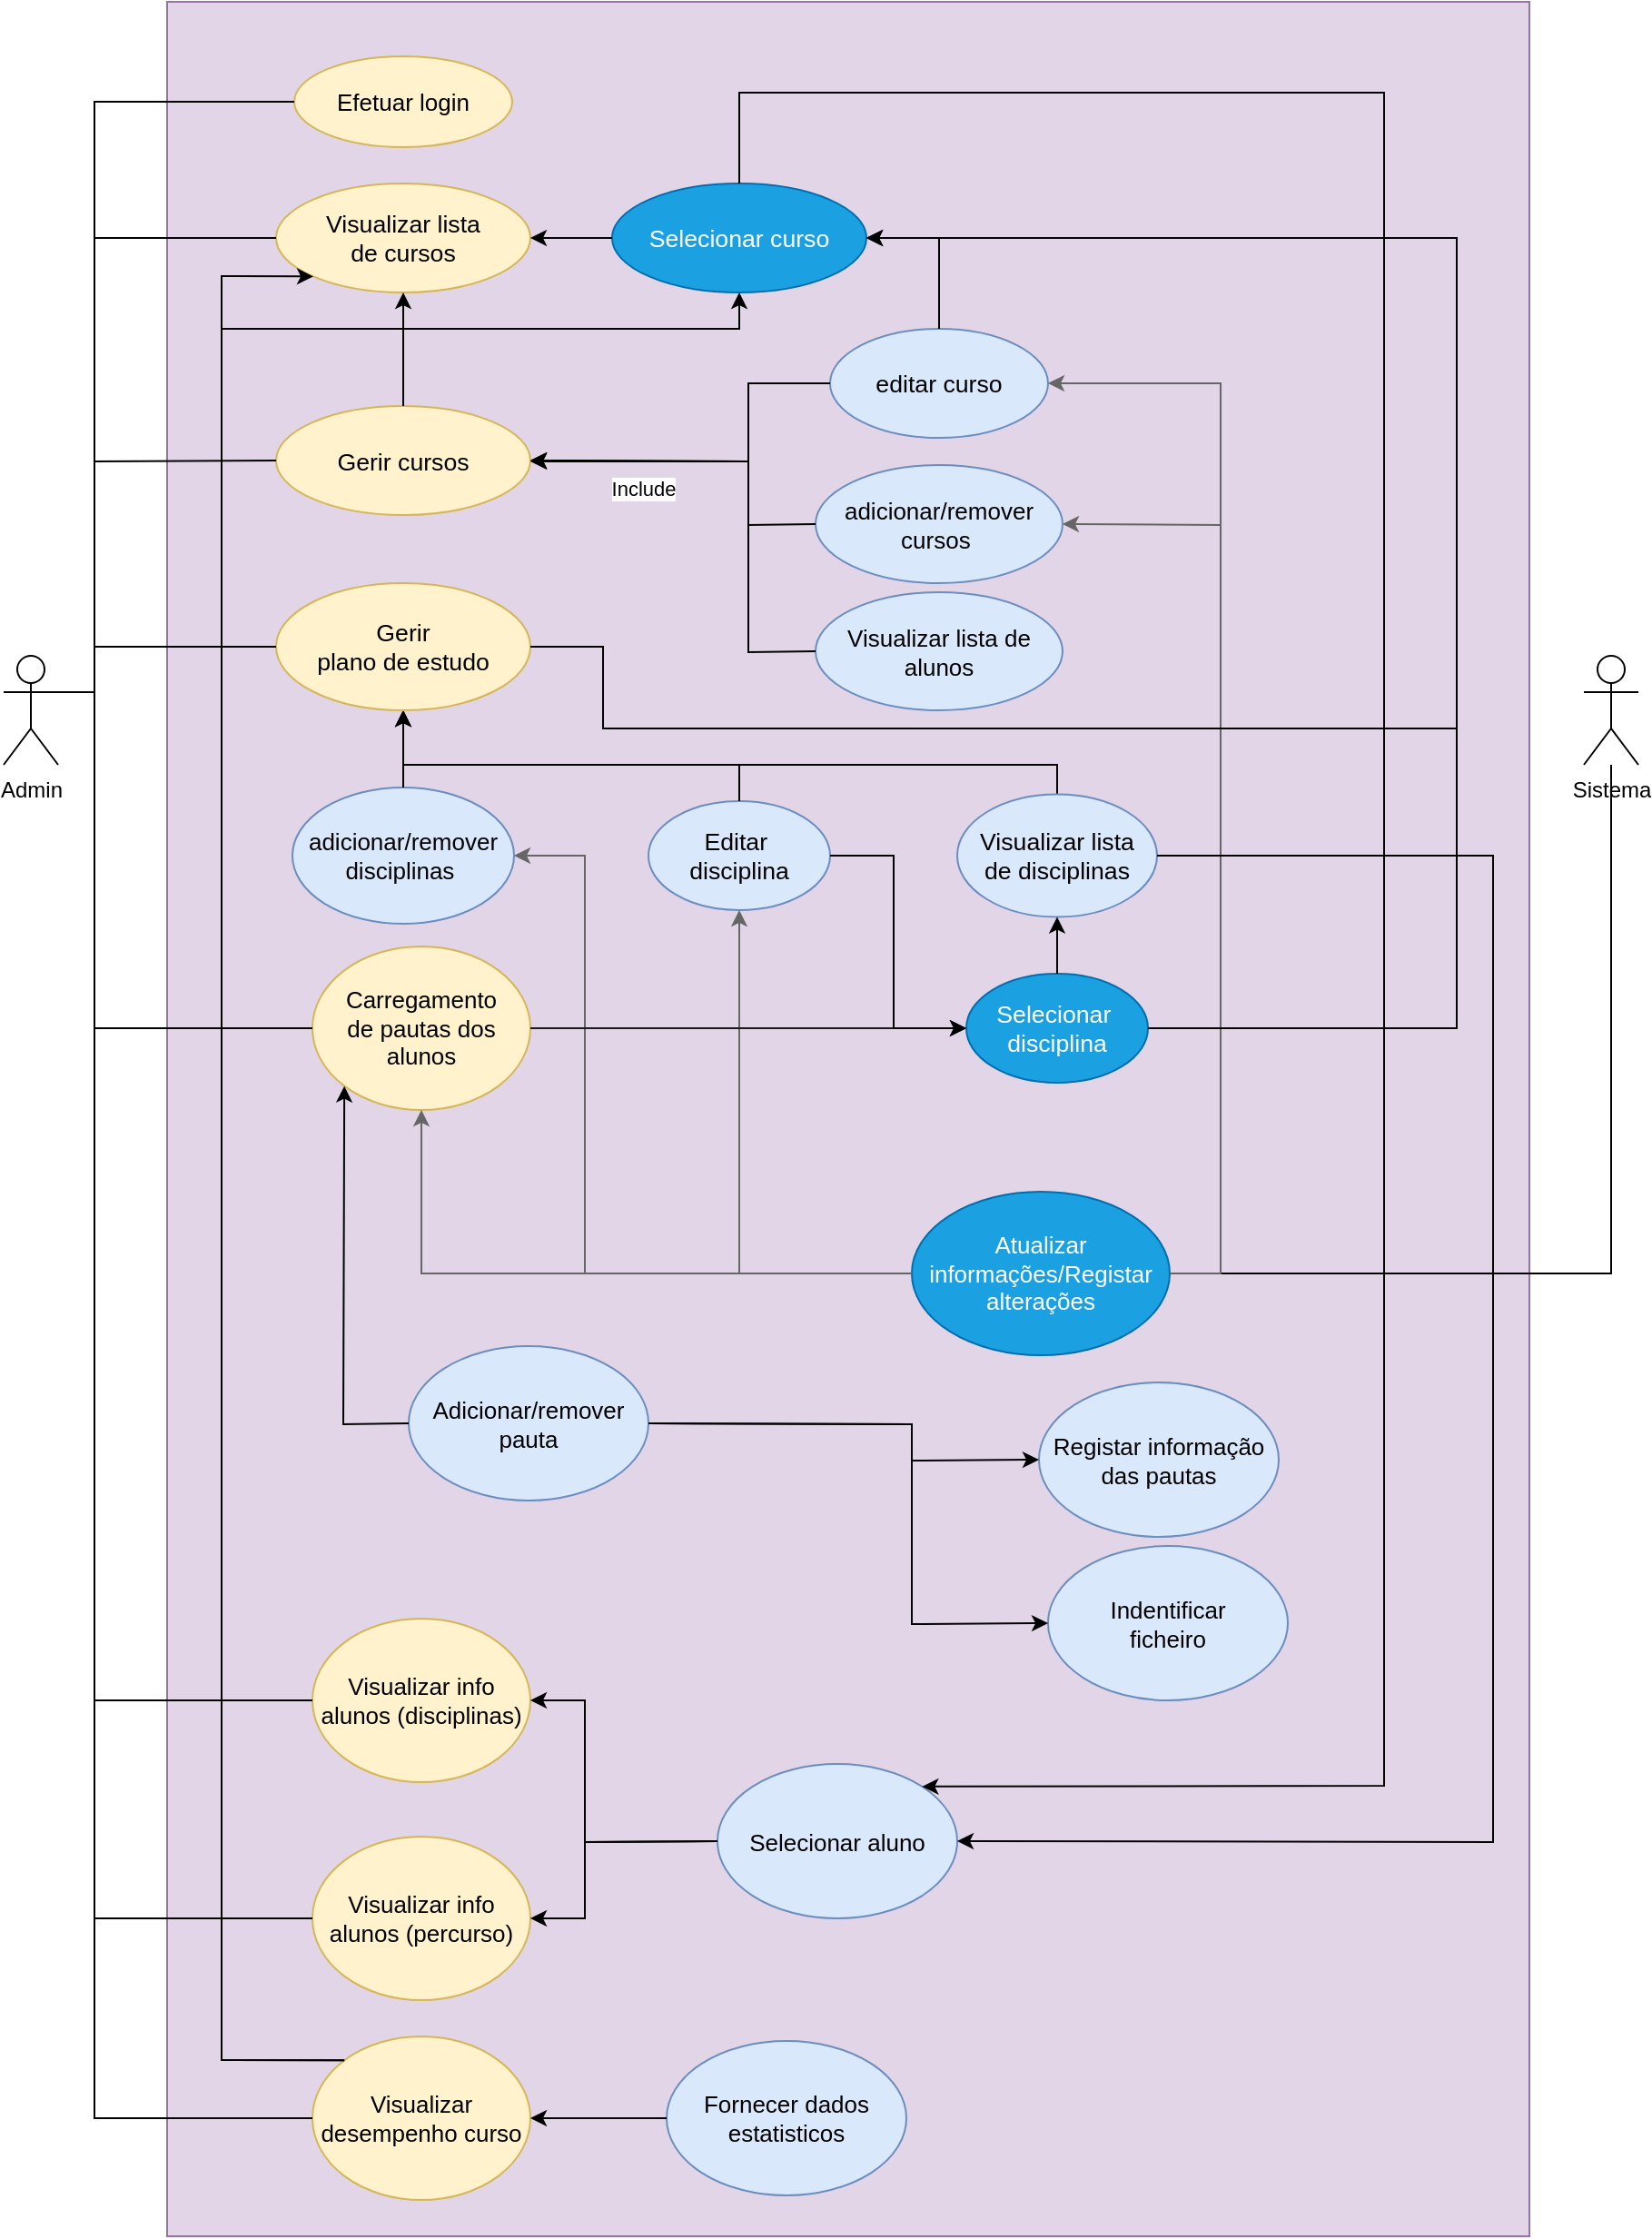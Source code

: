 <mxfile version="15.9.1" type="device"><diagram id="_9khx7k9y-gf06QhXqfn" name="Page-1"><mxGraphModel dx="1221" dy="1850" grid="1" gridSize="10" guides="1" tooltips="1" connect="1" arrows="1" fold="1" page="1" pageScale="1" pageWidth="827" pageHeight="1169" math="0" shadow="0"><root><mxCell id="0"/><mxCell id="1" parent="0"/><mxCell id="d0s_BTj1xOvASefGB6sq-1" value="Admin" style="shape=umlActor;verticalLabelPosition=bottom;verticalAlign=top;html=1;outlineConnect=0;" parent="1" vertex="1"><mxGeometry x="30" y="290" width="30" height="60" as="geometry"/></mxCell><mxCell id="d0s_BTj1xOvASefGB6sq-2" value="Sistema" style="shape=umlActor;verticalLabelPosition=bottom;verticalAlign=top;html=1;outlineConnect=0;" parent="1" vertex="1"><mxGeometry x="900" y="290" width="30" height="60" as="geometry"/></mxCell><mxCell id="d0s_BTj1xOvASefGB6sq-5" value="" style="rounded=0;whiteSpace=wrap;html=1;fillColor=#e1d5e7;strokeColor=#9673a6;" parent="1" vertex="1"><mxGeometry x="120" y="-70" width="750" height="1230" as="geometry"/></mxCell><mxCell id="d0s_BTj1xOvASefGB6sq-6" value="&lt;font style=&quot;font-size: 13px&quot;&gt;Efetuar login&lt;/font&gt;" style="ellipse;whiteSpace=wrap;html=1;fillColor=#fff2cc;strokeColor=#d6b656;" parent="1" vertex="1"><mxGeometry x="190" y="-40" width="120" height="50" as="geometry"/></mxCell><mxCell id="d0s_BTj1xOvASefGB6sq-7" value="&lt;div&gt;&lt;font style=&quot;font-size: 13px&quot;&gt;&lt;span style=&quot;font-family: &amp;#34;arial&amp;#34;&quot;&gt;adicionar/&lt;/span&gt;&lt;span style=&quot;font-family: &amp;#34;arial&amp;#34;&quot;&gt;remover&lt;/span&gt;&lt;/font&gt;&lt;/div&gt;&lt;div&gt;&lt;span style=&quot;font-family: &amp;#34;arial&amp;#34;&quot;&gt;&lt;font style=&quot;font-size: 13px&quot;&gt;cursos&amp;nbsp;&lt;/font&gt;&lt;/span&gt;&lt;/div&gt;" style="ellipse;whiteSpace=wrap;html=1;fillColor=#dae8fc;strokeColor=#6c8ebf;" parent="1" vertex="1"><mxGeometry x="477" y="185" width="136" height="65" as="geometry"/></mxCell><mxCell id="d0s_BTj1xOvASefGB6sq-8" value="&lt;font style=&quot;font-size: 13px&quot;&gt;Atualizar &lt;br&gt;informações/Registar alterações&lt;/font&gt;" style="ellipse;whiteSpace=wrap;html=1;fillColor=#1ba1e2;strokeColor=#006EAF;fontColor=#ffffff;" parent="1" vertex="1"><mxGeometry x="530" y="585" width="142" height="90" as="geometry"/></mxCell><mxCell id="d0s_BTj1xOvASefGB6sq-10" value="&lt;div&gt;&lt;font style=&quot;font-size: 13px&quot;&gt;&lt;span style=&quot;font-family: &amp;#34;arial&amp;#34;&quot;&gt;adicionar&lt;/span&gt;&lt;span style=&quot;font-family: &amp;#34;arial&amp;#34;&quot;&gt;/remover&lt;/span&gt;&lt;/font&gt;&lt;/div&gt;&lt;div&gt;&lt;span style=&quot;font-family: &amp;#34;arial&amp;#34;&quot;&gt;&lt;font style=&quot;font-size: 13px&quot;&gt;disciplinas&amp;nbsp;&lt;/font&gt;&lt;/span&gt;&lt;/div&gt;" style="ellipse;whiteSpace=wrap;html=1;fillColor=#dae8fc;strokeColor=#6c8ebf;" parent="1" vertex="1"><mxGeometry x="189" y="362.5" width="122" height="75" as="geometry"/></mxCell><mxCell id="d0s_BTj1xOvASefGB6sq-11" value="&lt;font style=&quot;font-size: 13px&quot;&gt;Carregamento&lt;br&gt;de pautas dos alunos&lt;/font&gt;" style="ellipse;whiteSpace=wrap;html=1;fillColor=#fff2cc;strokeColor=#d6b656;" parent="1" vertex="1"><mxGeometry x="200" y="450" width="120" height="90" as="geometry"/></mxCell><mxCell id="d0s_BTj1xOvASefGB6sq-12" value="&lt;div&gt;&lt;font face=&quot;arial&quot;&gt;&lt;span style=&quot;font-size: 13.333px&quot;&gt;Gerir cursos&lt;/span&gt;&lt;/font&gt;&lt;/div&gt;" style="ellipse;whiteSpace=wrap;html=1;fillColor=#fff2cc;strokeColor=#d6b656;" parent="1" vertex="1"><mxGeometry x="180" y="152.5" width="140" height="60" as="geometry"/></mxCell><mxCell id="d0s_BTj1xOvASefGB6sq-13" value="&lt;div&gt;&lt;font face=&quot;arial&quot;&gt;&lt;span style=&quot;font-size: 13.333px&quot;&gt;Selecionar curso&lt;/span&gt;&lt;/font&gt;&lt;/div&gt;" style="ellipse;whiteSpace=wrap;html=1;fillColor=#1ba1e2;strokeColor=#006EAF;fontColor=#ffffff;" parent="1" vertex="1"><mxGeometry x="365" y="30" width="140" height="60" as="geometry"/></mxCell><mxCell id="d0s_BTj1xOvASefGB6sq-16" value="" style="endArrow=none;html=1;rounded=0;exitX=1;exitY=0.333;exitDx=0;exitDy=0;exitPerimeter=0;" parent="1" source="d0s_BTj1xOvASefGB6sq-1" target="d0s_BTj1xOvASefGB6sq-6" edge="1"><mxGeometry width="50" height="50" relative="1" as="geometry"><mxPoint x="390" y="340" as="sourcePoint"/><mxPoint x="440" y="290" as="targetPoint"/><Array as="points"><mxPoint x="80" y="310"/><mxPoint x="80" y="170"/><mxPoint x="80" y="-15"/></Array></mxGeometry></mxCell><mxCell id="d0s_BTj1xOvASefGB6sq-17" value="" style="endArrow=none;html=1;rounded=0;entryX=0;entryY=0.5;entryDx=0;entryDy=0;exitX=1;exitY=0.333;exitDx=0;exitDy=0;exitPerimeter=0;" parent="1" source="d0s_BTj1xOvASefGB6sq-1" target="d0s_BTj1xOvASefGB6sq-12" edge="1"><mxGeometry width="50" height="50" relative="1" as="geometry"><mxPoint x="390" y="340" as="sourcePoint"/><mxPoint x="440" y="290" as="targetPoint"/><Array as="points"><mxPoint x="80" y="310"/><mxPoint x="80" y="183"/></Array></mxGeometry></mxCell><mxCell id="d0s_BTj1xOvASefGB6sq-18" value="&lt;div&gt;&lt;font face=&quot;arial&quot;&gt;&lt;span style=&quot;font-size: 13.333px&quot;&gt;editar curso&lt;/span&gt;&lt;/font&gt;&lt;/div&gt;" style="ellipse;whiteSpace=wrap;html=1;fillColor=#dae8fc;strokeColor=#6c8ebf;" parent="1" vertex="1"><mxGeometry x="485" y="110" width="120" height="60" as="geometry"/></mxCell><mxCell id="d0s_BTj1xOvASefGB6sq-23" value="" style="endArrow=classic;html=1;rounded=0;exitX=0;exitY=0.5;exitDx=0;exitDy=0;" parent="1" source="d0s_BTj1xOvASefGB6sq-18" edge="1"><mxGeometry width="50" height="50" relative="1" as="geometry"><mxPoint x="390" y="370" as="sourcePoint"/><mxPoint x="320" y="183" as="targetPoint"/><Array as="points"><mxPoint x="440" y="140"/><mxPoint x="440" y="183"/></Array></mxGeometry></mxCell><mxCell id="d0s_BTj1xOvASefGB6sq-24" value="Include" style="edgeLabel;html=1;align=center;verticalAlign=middle;resizable=0;points=[];" parent="d0s_BTj1xOvASefGB6sq-23" vertex="1" connectable="0"><mxGeometry x="0.404" relative="1" as="geometry"><mxPoint y="15" as="offset"/></mxGeometry></mxCell><mxCell id="d0s_BTj1xOvASefGB6sq-25" value="" style="endArrow=none;html=1;rounded=0;exitX=1;exitY=0.333;exitDx=0;exitDy=0;exitPerimeter=0;entryX=0;entryY=0.5;entryDx=0;entryDy=0;" parent="1" source="d0s_BTj1xOvASefGB6sq-1" target="d0s_BTj1xOvASefGB6sq-11" edge="1"><mxGeometry width="50" height="50" relative="1" as="geometry"><mxPoint x="390" y="370" as="sourcePoint"/><mxPoint x="440" y="320" as="targetPoint"/><Array as="points"><mxPoint x="80" y="310"/><mxPoint x="80" y="495"/></Array></mxGeometry></mxCell><mxCell id="d0s_BTj1xOvASefGB6sq-26" value="" style="endArrow=classic;html=1;rounded=0;entryX=1;entryY=0.5;entryDx=0;entryDy=0;exitX=0;exitY=0.5;exitDx=0;exitDy=0;" parent="1" source="d0s_BTj1xOvASefGB6sq-7" target="d0s_BTj1xOvASefGB6sq-12" edge="1"><mxGeometry width="50" height="50" relative="1" as="geometry"><mxPoint x="390" y="322.5" as="sourcePoint"/><mxPoint x="440" y="272.5" as="targetPoint"/><Array as="points"><mxPoint x="440" y="218"/><mxPoint x="440" y="183"/></Array></mxGeometry></mxCell><mxCell id="d0s_BTj1xOvASefGB6sq-28" value="" style="endArrow=classic;html=1;rounded=0;entryX=0.5;entryY=1;entryDx=0;entryDy=0;" parent="1" source="d0s_BTj1xOvASefGB6sq-10" target="_Cnw9kuJ6z7a8TxaDvIx-1" edge="1"><mxGeometry width="50" height="50" relative="1" as="geometry"><mxPoint x="390" y="300" as="sourcePoint"/><mxPoint x="440" y="250" as="targetPoint"/></mxGeometry></mxCell><mxCell id="d0s_BTj1xOvASefGB6sq-29" value="&lt;div&gt;&lt;font face=&quot;arial&quot;&gt;&lt;span style=&quot;font-size: 13.333px&quot;&gt;Selecionar&amp;nbsp;&lt;/span&gt;&lt;/font&gt;&lt;/div&gt;&lt;div&gt;&lt;font face=&quot;arial&quot;&gt;&lt;span style=&quot;font-size: 13.333px&quot;&gt;disciplina&lt;/span&gt;&lt;/font&gt;&lt;/div&gt;" style="ellipse;whiteSpace=wrap;html=1;fillColor=#1ba1e2;fontColor=#ffffff;strokeColor=#006EAF;" parent="1" vertex="1"><mxGeometry x="560" y="465" width="100" height="60" as="geometry"/></mxCell><mxCell id="d0s_BTj1xOvASefGB6sq-30" value="&lt;div&gt;&lt;font face=&quot;arial&quot;&gt;&lt;span style=&quot;font-size: 13.333px&quot;&gt;Editar&amp;nbsp;&lt;/span&gt;&lt;/font&gt;&lt;/div&gt;&lt;div&gt;&lt;font face=&quot;arial&quot;&gt;&lt;span style=&quot;font-size: 13.333px&quot;&gt;disciplina&lt;/span&gt;&lt;/font&gt;&lt;/div&gt;" style="ellipse;whiteSpace=wrap;html=1;fillColor=#dae8fc;strokeColor=#6c8ebf;" parent="1" vertex="1"><mxGeometry x="385" y="370" width="100" height="60" as="geometry"/></mxCell><mxCell id="d0s_BTj1xOvASefGB6sq-31" value="" style="endArrow=classic;html=1;rounded=0;entryX=0.5;entryY=1;entryDx=0;entryDy=0;exitX=0.5;exitY=0;exitDx=0;exitDy=0;strokeColor=#000000;" parent="1" source="d0s_BTj1xOvASefGB6sq-39" target="_Cnw9kuJ6z7a8TxaDvIx-1" edge="1"><mxGeometry width="50" height="50" relative="1" as="geometry"><mxPoint x="487.51" y="251.11" as="sourcePoint"/><mxPoint x="365.001" y="250.0" as="targetPoint"/><Array as="points"><mxPoint x="610" y="350"/><mxPoint x="490" y="350"/><mxPoint x="390" y="350"/><mxPoint x="250" y="350"/></Array></mxGeometry></mxCell><mxCell id="d0s_BTj1xOvASefGB6sq-32" value="" style="endArrow=classic;html=1;rounded=0;entryX=0.5;entryY=1;entryDx=0;entryDy=0;exitX=0.5;exitY=0;exitDx=0;exitDy=0;" parent="1" source="d0s_BTj1xOvASefGB6sq-30" target="_Cnw9kuJ6z7a8TxaDvIx-1" edge="1"><mxGeometry width="50" height="50" relative="1" as="geometry"><mxPoint x="532" y="75" as="sourcePoint"/><mxPoint x="582" y="25" as="targetPoint"/><Array as="points"><mxPoint x="435" y="350"/><mxPoint x="250" y="350"/></Array></mxGeometry></mxCell><mxCell id="d0s_BTj1xOvASefGB6sq-33" value="" style="endArrow=none;html=1;rounded=0;exitX=1;exitY=0.5;exitDx=0;exitDy=0;" parent="1" source="d0s_BTj1xOvASefGB6sq-8" target="d0s_BTj1xOvASefGB6sq-2" edge="1"><mxGeometry width="50" height="50" relative="1" as="geometry"><mxPoint x="390" y="300" as="sourcePoint"/><mxPoint x="440" y="250" as="targetPoint"/><Array as="points"><mxPoint x="915" y="630"/></Array></mxGeometry></mxCell><mxCell id="d0s_BTj1xOvASefGB6sq-34" value="" style="endArrow=classic;html=1;rounded=0;exitX=0;exitY=0.5;exitDx=0;exitDy=0;entryX=0.5;entryY=1;entryDx=0;entryDy=0;fillColor=#f5f5f5;strokeColor=#666666;" parent="1" source="d0s_BTj1xOvASefGB6sq-8" target="d0s_BTj1xOvASefGB6sq-30" edge="1"><mxGeometry width="50" height="50" relative="1" as="geometry"><mxPoint x="390" y="330" as="sourcePoint"/><mxPoint x="440" y="280" as="targetPoint"/><Array as="points"><mxPoint x="435" y="630"/><mxPoint x="435" y="580"/></Array></mxGeometry></mxCell><mxCell id="d0s_BTj1xOvASefGB6sq-35" value="" style="endArrow=classic;html=1;rounded=0;exitX=0;exitY=0.5;exitDx=0;exitDy=0;entryX=1;entryY=0.5;entryDx=0;entryDy=0;fillColor=#f5f5f5;strokeColor=#666666;" parent="1" source="d0s_BTj1xOvASefGB6sq-8" target="d0s_BTj1xOvASefGB6sq-10" edge="1"><mxGeometry width="50" height="50" relative="1" as="geometry"><mxPoint x="390" y="330" as="sourcePoint"/><mxPoint x="440" y="280" as="targetPoint"/><Array as="points"><mxPoint x="350" y="630"/><mxPoint x="350" y="510"/><mxPoint x="350" y="400"/></Array></mxGeometry></mxCell><mxCell id="d0s_BTj1xOvASefGB6sq-36" value="" style="endArrow=classic;html=1;rounded=0;entryX=1;entryY=0.5;entryDx=0;entryDy=0;exitX=1;exitY=0.5;exitDx=0;exitDy=0;fillColor=#f5f5f5;strokeColor=#666666;" parent="1" source="d0s_BTj1xOvASefGB6sq-8" target="d0s_BTj1xOvASefGB6sq-7" edge="1"><mxGeometry width="50" height="50" relative="1" as="geometry"><mxPoint x="700" y="630" as="sourcePoint"/><mxPoint x="440" y="280" as="targetPoint"/><Array as="points"><mxPoint x="700" y="630"/><mxPoint x="700" y="390"/><mxPoint x="700" y="218"/></Array></mxGeometry></mxCell><mxCell id="d0s_BTj1xOvASefGB6sq-37" value="" style="endArrow=classic;html=1;rounded=0;entryX=1;entryY=0.5;entryDx=0;entryDy=0;exitX=1;exitY=0.5;exitDx=0;exitDy=0;fillColor=#f5f5f5;strokeColor=#666666;" parent="1" source="d0s_BTj1xOvASefGB6sq-8" target="d0s_BTj1xOvASefGB6sq-18" edge="1"><mxGeometry width="50" height="50" relative="1" as="geometry"><mxPoint x="650" y="600" as="sourcePoint"/><mxPoint x="440" y="280" as="targetPoint"/><Array as="points"><mxPoint x="700" y="630"/><mxPoint x="700" y="340"/><mxPoint x="700" y="140"/></Array></mxGeometry></mxCell><mxCell id="d0s_BTj1xOvASefGB6sq-38" value="" style="endArrow=classic;html=1;rounded=0;exitX=0;exitY=0.5;exitDx=0;exitDy=0;fillColor=#f5f5f5;strokeColor=#666666;" parent="1" source="d0s_BTj1xOvASefGB6sq-8" target="d0s_BTj1xOvASefGB6sq-11" edge="1"><mxGeometry width="50" height="50" relative="1" as="geometry"><mxPoint x="390" y="320" as="sourcePoint"/><mxPoint x="440" y="270" as="targetPoint"/><Array as="points"><mxPoint x="260" y="630"/></Array></mxGeometry></mxCell><mxCell id="d0s_BTj1xOvASefGB6sq-39" value="&lt;div&gt;&lt;font face=&quot;arial&quot;&gt;&lt;span style=&quot;font-size: 13.333px&quot;&gt;Visualizar lista&lt;/span&gt;&lt;/font&gt;&lt;/div&gt;&lt;div&gt;&lt;font face=&quot;arial&quot;&gt;&lt;span style=&quot;font-size: 13.333px&quot;&gt;de disciplinas&lt;/span&gt;&lt;/font&gt;&lt;/div&gt;" style="ellipse;whiteSpace=wrap;html=1;fillColor=#dae8fc;strokeColor=#6c8ebf;" parent="1" vertex="1"><mxGeometry x="555" y="366.25" width="110" height="67.5" as="geometry"/></mxCell><mxCell id="d0s_BTj1xOvASefGB6sq-40" value="" style="endArrow=classic;html=1;rounded=0;" parent="1" source="d0s_BTj1xOvASefGB6sq-29" target="d0s_BTj1xOvASefGB6sq-39" edge="1"><mxGeometry width="50" height="50" relative="1" as="geometry"><mxPoint x="487.51" y="271.11" as="sourcePoint"/><mxPoint x="537.51" y="221.11" as="targetPoint"/></mxGeometry></mxCell><mxCell id="_Cnw9kuJ6z7a8TxaDvIx-1" value="&lt;font face=&quot;arial&quot;&gt;&lt;span style=&quot;font-size: 13.333px&quot;&gt;Gerir&lt;br&gt;plano de estudo&lt;/span&gt;&lt;/font&gt;" style="ellipse;whiteSpace=wrap;html=1;fillColor=#fff2cc;strokeColor=#d6b656;" vertex="1" parent="1"><mxGeometry x="180" y="250" width="140" height="70" as="geometry"/></mxCell><mxCell id="_Cnw9kuJ6z7a8TxaDvIx-2" value="" style="endArrow=none;html=1;rounded=0;exitX=0;exitY=0.5;exitDx=0;exitDy=0;entryX=1;entryY=0.333;entryDx=0;entryDy=0;entryPerimeter=0;" edge="1" parent="1" source="_Cnw9kuJ6z7a8TxaDvIx-1" target="d0s_BTj1xOvASefGB6sq-1"><mxGeometry width="50" height="50" relative="1" as="geometry"><mxPoint x="390" y="380" as="sourcePoint"/><mxPoint x="440" y="330" as="targetPoint"/><Array as="points"><mxPoint x="80" y="285"/><mxPoint x="80" y="310"/></Array></mxGeometry></mxCell><mxCell id="_Cnw9kuJ6z7a8TxaDvIx-5" value="&lt;div&gt;&lt;font face=&quot;arial&quot;&gt;&lt;span style=&quot;font-size: 13.333px&quot;&gt;Visualizar lista&lt;/span&gt;&lt;/font&gt;&lt;/div&gt;&lt;div&gt;&lt;font face=&quot;arial&quot;&gt;&lt;span style=&quot;font-size: 13.333px&quot;&gt;de cursos&lt;/span&gt;&lt;/font&gt;&lt;/div&gt;" style="ellipse;whiteSpace=wrap;html=1;fillColor=#fff2cc;strokeColor=#d6b656;" vertex="1" parent="1"><mxGeometry x="180" y="30" width="140" height="60" as="geometry"/></mxCell><mxCell id="_Cnw9kuJ6z7a8TxaDvIx-6" value="" style="endArrow=none;html=1;rounded=0;entryX=0;entryY=0.5;entryDx=0;entryDy=0;" edge="1" parent="1" target="_Cnw9kuJ6z7a8TxaDvIx-5"><mxGeometry width="50" height="50" relative="1" as="geometry"><mxPoint x="80" y="310" as="sourcePoint"/><mxPoint x="440" y="140" as="targetPoint"/><Array as="points"><mxPoint x="80" y="60"/></Array></mxGeometry></mxCell><mxCell id="_Cnw9kuJ6z7a8TxaDvIx-7" value="" style="endArrow=classic;html=1;rounded=0;entryX=0.5;entryY=1;entryDx=0;entryDy=0;exitX=0.5;exitY=0;exitDx=0;exitDy=0;" edge="1" parent="1" source="d0s_BTj1xOvASefGB6sq-12" target="_Cnw9kuJ6z7a8TxaDvIx-5"><mxGeometry width="50" height="50" relative="1" as="geometry"><mxPoint x="390" y="250" as="sourcePoint"/><mxPoint x="440" y="200" as="targetPoint"/></mxGeometry></mxCell><mxCell id="_Cnw9kuJ6z7a8TxaDvIx-9" value="" style="endArrow=classic;html=1;rounded=0;fontSize=13;fillColor=#f8cecc;strokeColor=#1A1A1A;entryX=0;entryY=0.5;entryDx=0;entryDy=0;" edge="1" parent="1" source="d0s_BTj1xOvASefGB6sq-11" target="d0s_BTj1xOvASefGB6sq-29"><mxGeometry width="50" height="50" relative="1" as="geometry"><mxPoint x="220" y="640" as="sourcePoint"/><mxPoint x="440" y="400" as="targetPoint"/><Array as="points"><mxPoint x="520" y="495"/></Array></mxGeometry></mxCell><mxCell id="_Cnw9kuJ6z7a8TxaDvIx-10" value="" style="endArrow=classic;html=1;rounded=0;fontSize=13;fillColor=#f8cecc;strokeColor=#000000;exitX=1;exitY=0.5;exitDx=0;exitDy=0;entryX=1;entryY=0.5;entryDx=0;entryDy=0;" edge="1" parent="1" source="d0s_BTj1xOvASefGB6sq-29" target="d0s_BTj1xOvASefGB6sq-13"><mxGeometry width="50" height="50" relative="1" as="geometry"><mxPoint x="680" y="265" as="sourcePoint"/><mxPoint x="435" y="90" as="targetPoint"/><Array as="points"><mxPoint x="830" y="495"/><mxPoint x="830" y="60"/></Array></mxGeometry></mxCell><mxCell id="_Cnw9kuJ6z7a8TxaDvIx-13" value="" style="endArrow=classic;html=1;rounded=0;fontSize=13;exitX=0;exitY=0.5;exitDx=0;exitDy=0;" edge="1" parent="1" source="d0s_BTj1xOvASefGB6sq-13" target="_Cnw9kuJ6z7a8TxaDvIx-5"><mxGeometry width="50" height="50" relative="1" as="geometry"><mxPoint x="390" y="250" as="sourcePoint"/><mxPoint x="350" y="60" as="targetPoint"/></mxGeometry></mxCell><mxCell id="_Cnw9kuJ6z7a8TxaDvIx-14" value="" style="endArrow=classic;html=1;rounded=0;fontSize=13;exitX=1;exitY=0.5;exitDx=0;exitDy=0;entryX=1;entryY=0.5;entryDx=0;entryDy=0;" edge="1" parent="1" source="_Cnw9kuJ6z7a8TxaDvIx-1" target="d0s_BTj1xOvASefGB6sq-13"><mxGeometry width="50" height="50" relative="1" as="geometry"><mxPoint x="390" y="250" as="sourcePoint"/><mxPoint x="440" y="200" as="targetPoint"/><Array as="points"><mxPoint x="360" y="285"/><mxPoint x="360" y="330"/><mxPoint x="830" y="330"/><mxPoint x="830" y="60"/><mxPoint x="550" y="60"/></Array></mxGeometry></mxCell><mxCell id="_Cnw9kuJ6z7a8TxaDvIx-15" value="" style="endArrow=classic;html=1;rounded=0;fontSize=13;entryX=1;entryY=0.5;entryDx=0;entryDy=0;exitX=0.5;exitY=0;exitDx=0;exitDy=0;" edge="1" parent="1" source="d0s_BTj1xOvASefGB6sq-18" target="d0s_BTj1xOvASefGB6sq-13"><mxGeometry width="50" height="50" relative="1" as="geometry"><mxPoint x="410" y="270" as="sourcePoint"/><mxPoint x="460" y="220" as="targetPoint"/><Array as="points"><mxPoint x="545" y="60"/></Array></mxGeometry></mxCell><mxCell id="_Cnw9kuJ6z7a8TxaDvIx-16" value="" style="endArrow=classic;html=1;rounded=0;fontSize=13;exitX=1;exitY=0.5;exitDx=0;exitDy=0;entryX=0;entryY=0.5;entryDx=0;entryDy=0;" edge="1" parent="1" source="d0s_BTj1xOvASefGB6sq-30" target="d0s_BTj1xOvASefGB6sq-29"><mxGeometry width="50" height="50" relative="1" as="geometry"><mxPoint x="410" y="310" as="sourcePoint"/><mxPoint x="460" y="260" as="targetPoint"/><Array as="points"><mxPoint x="520" y="400"/><mxPoint x="520" y="495"/></Array></mxGeometry></mxCell><mxCell id="_Cnw9kuJ6z7a8TxaDvIx-20" value="&lt;div&gt;&lt;font face=&quot;arial&quot;&gt;&lt;span style=&quot;font-size: 13px&quot;&gt;Visualizar lista de alunos&lt;/span&gt;&lt;/font&gt;&lt;/div&gt;" style="ellipse;whiteSpace=wrap;html=1;fillColor=#dae8fc;strokeColor=#6c8ebf;" vertex="1" parent="1"><mxGeometry x="477" y="255" width="136" height="65" as="geometry"/></mxCell><mxCell id="_Cnw9kuJ6z7a8TxaDvIx-21" value="" style="endArrow=classic;html=1;rounded=0;fontSize=13;strokeColor=#000000;exitX=0;exitY=0.5;exitDx=0;exitDy=0;entryX=1;entryY=0.5;entryDx=0;entryDy=0;" edge="1" parent="1" source="_Cnw9kuJ6z7a8TxaDvIx-20" target="d0s_BTj1xOvASefGB6sq-12"><mxGeometry width="50" height="50" relative="1" as="geometry"><mxPoint x="390" y="310" as="sourcePoint"/><mxPoint x="440" y="260" as="targetPoint"/><Array as="points"><mxPoint x="440" y="288"/><mxPoint x="440" y="183"/></Array></mxGeometry></mxCell><mxCell id="_Cnw9kuJ6z7a8TxaDvIx-22" value="&lt;font face=&quot;arial&quot;&gt;&lt;span style=&quot;font-size: 13px&quot;&gt;Registar informação&lt;br&gt;das pautas&lt;br&gt;&lt;/span&gt;&lt;/font&gt;" style="ellipse;whiteSpace=wrap;html=1;fillColor=#dae8fc;strokeColor=#6c8ebf;" vertex="1" parent="1"><mxGeometry x="600" y="690" width="132" height="85" as="geometry"/></mxCell><mxCell id="_Cnw9kuJ6z7a8TxaDvIx-23" value="&lt;font face=&quot;arial&quot;&gt;&lt;span style=&quot;font-size: 13px&quot;&gt;Adicionar/remover&lt;br&gt;pauta&lt;br&gt;&lt;/span&gt;&lt;/font&gt;" style="ellipse;whiteSpace=wrap;html=1;fillColor=#dae8fc;strokeColor=#6c8ebf;" vertex="1" parent="1"><mxGeometry x="253" y="670" width="132" height="85" as="geometry"/></mxCell><mxCell id="_Cnw9kuJ6z7a8TxaDvIx-24" value="" style="endArrow=classic;html=1;rounded=0;fontSize=13;strokeColor=#000000;exitX=1;exitY=0.5;exitDx=0;exitDy=0;entryX=0;entryY=0.5;entryDx=0;entryDy=0;" edge="1" parent="1" source="_Cnw9kuJ6z7a8TxaDvIx-23" target="_Cnw9kuJ6z7a8TxaDvIx-22"><mxGeometry width="50" height="50" relative="1" as="geometry"><mxPoint x="390" y="480" as="sourcePoint"/><mxPoint x="440" y="430" as="targetPoint"/><Array as="points"><mxPoint x="530" y="713"/><mxPoint x="530" y="733"/></Array></mxGeometry></mxCell><mxCell id="_Cnw9kuJ6z7a8TxaDvIx-25" value="" style="endArrow=classic;html=1;rounded=0;fontSize=13;strokeColor=#000000;exitX=0;exitY=0.5;exitDx=0;exitDy=0;entryX=0;entryY=1;entryDx=0;entryDy=0;" edge="1" parent="1" source="_Cnw9kuJ6z7a8TxaDvIx-23" target="d0s_BTj1xOvASefGB6sq-11"><mxGeometry width="50" height="50" relative="1" as="geometry"><mxPoint x="390" y="480" as="sourcePoint"/><mxPoint x="440" y="430" as="targetPoint"/><Array as="points"><mxPoint x="217" y="713"/></Array></mxGeometry></mxCell><mxCell id="_Cnw9kuJ6z7a8TxaDvIx-26" value="&lt;font face=&quot;arial&quot;&gt;&lt;span style=&quot;font-size: 13px&quot;&gt;Indentificar&lt;br&gt;ficheiro&lt;br&gt;&lt;/span&gt;&lt;/font&gt;" style="ellipse;whiteSpace=wrap;html=1;fillColor=#dae8fc;strokeColor=#6c8ebf;" vertex="1" parent="1"><mxGeometry x="605" y="780" width="132" height="85" as="geometry"/></mxCell><mxCell id="_Cnw9kuJ6z7a8TxaDvIx-27" value="" style="endArrow=classic;html=1;rounded=0;fontSize=13;strokeColor=#000000;entryX=0;entryY=0.5;entryDx=0;entryDy=0;exitX=1;exitY=0.5;exitDx=0;exitDy=0;" edge="1" parent="1" source="_Cnw9kuJ6z7a8TxaDvIx-23" target="_Cnw9kuJ6z7a8TxaDvIx-26"><mxGeometry width="50" height="50" relative="1" as="geometry"><mxPoint x="365" y="713" as="sourcePoint"/><mxPoint x="440" y="650" as="targetPoint"/><Array as="points"><mxPoint x="530" y="713"/><mxPoint x="530" y="823"/></Array></mxGeometry></mxCell><mxCell id="_Cnw9kuJ6z7a8TxaDvIx-30" value="&lt;span style=&quot;font-size: 13px&quot;&gt;Visualizar info alunos (disciplinas)&lt;/span&gt;" style="ellipse;whiteSpace=wrap;html=1;fillColor=#fff2cc;strokeColor=#d6b656;" vertex="1" parent="1"><mxGeometry x="200" y="820" width="120" height="90" as="geometry"/></mxCell><mxCell id="_Cnw9kuJ6z7a8TxaDvIx-31" value="&lt;span style=&quot;font-size: 13px&quot;&gt;Visualizar info alunos (percurso)&lt;/span&gt;" style="ellipse;whiteSpace=wrap;html=1;fillColor=#fff2cc;strokeColor=#d6b656;" vertex="1" parent="1"><mxGeometry x="200" y="940" width="120" height="90" as="geometry"/></mxCell><mxCell id="_Cnw9kuJ6z7a8TxaDvIx-32" value="&lt;span style=&quot;font-size: 13px&quot;&gt;Visualizar desempenho curso&lt;/span&gt;" style="ellipse;whiteSpace=wrap;html=1;fillColor=#fff2cc;strokeColor=#d6b656;" vertex="1" parent="1"><mxGeometry x="200" y="1050" width="120" height="90" as="geometry"/></mxCell><mxCell id="_Cnw9kuJ6z7a8TxaDvIx-33" value="" style="endArrow=none;html=1;rounded=0;fontSize=13;strokeColor=#000000;exitX=1;exitY=0.333;exitDx=0;exitDy=0;exitPerimeter=0;entryX=0;entryY=0.5;entryDx=0;entryDy=0;" edge="1" parent="1" source="d0s_BTj1xOvASefGB6sq-1" target="_Cnw9kuJ6z7a8TxaDvIx-30"><mxGeometry width="50" height="50" relative="1" as="geometry"><mxPoint x="390" y="840" as="sourcePoint"/><mxPoint x="440" y="790" as="targetPoint"/><Array as="points"><mxPoint x="80" y="310"/><mxPoint x="80" y="865"/></Array></mxGeometry></mxCell><mxCell id="_Cnw9kuJ6z7a8TxaDvIx-34" value="" style="endArrow=none;html=1;rounded=0;fontSize=13;strokeColor=#000000;exitX=1;exitY=0.333;exitDx=0;exitDy=0;exitPerimeter=0;entryX=0;entryY=0.5;entryDx=0;entryDy=0;" edge="1" parent="1" source="d0s_BTj1xOvASefGB6sq-1" target="_Cnw9kuJ6z7a8TxaDvIx-31"><mxGeometry width="50" height="50" relative="1" as="geometry"><mxPoint x="390" y="610" as="sourcePoint"/><mxPoint x="440" y="560" as="targetPoint"/><Array as="points"><mxPoint x="80" y="310"/><mxPoint x="80" y="985"/></Array></mxGeometry></mxCell><mxCell id="_Cnw9kuJ6z7a8TxaDvIx-35" value="" style="endArrow=none;html=1;rounded=0;fontSize=13;strokeColor=#000000;exitX=1;exitY=0.333;exitDx=0;exitDy=0;exitPerimeter=0;entryX=0;entryY=0.5;entryDx=0;entryDy=0;" edge="1" parent="1" source="d0s_BTj1xOvASefGB6sq-1" target="_Cnw9kuJ6z7a8TxaDvIx-32"><mxGeometry width="50" height="50" relative="1" as="geometry"><mxPoint x="390" y="620" as="sourcePoint"/><mxPoint x="440" y="570" as="targetPoint"/><Array as="points"><mxPoint x="80" y="310"/><mxPoint x="80" y="500"/><mxPoint x="80" y="690"/><mxPoint x="80" y="1095"/></Array></mxGeometry></mxCell><mxCell id="_Cnw9kuJ6z7a8TxaDvIx-38" value="&lt;font face=&quot;arial&quot;&gt;&lt;span style=&quot;font-size: 13px&quot;&gt;Selecionar aluno&lt;br&gt;&lt;/span&gt;&lt;/font&gt;" style="ellipse;whiteSpace=wrap;html=1;fillColor=#dae8fc;strokeColor=#6c8ebf;" vertex="1" parent="1"><mxGeometry x="423" y="900" width="132" height="85" as="geometry"/></mxCell><mxCell id="_Cnw9kuJ6z7a8TxaDvIx-39" value="" style="endArrow=classic;html=1;rounded=0;fontSize=13;strokeColor=#000000;exitX=0;exitY=0.5;exitDx=0;exitDy=0;entryX=1;entryY=0.5;entryDx=0;entryDy=0;" edge="1" parent="1" source="_Cnw9kuJ6z7a8TxaDvIx-38" target="_Cnw9kuJ6z7a8TxaDvIx-30"><mxGeometry width="50" height="50" relative="1" as="geometry"><mxPoint x="390" y="900" as="sourcePoint"/><mxPoint x="440" y="850" as="targetPoint"/><Array as="points"><mxPoint x="350" y="943"/><mxPoint x="350" y="865"/></Array></mxGeometry></mxCell><mxCell id="_Cnw9kuJ6z7a8TxaDvIx-40" value="" style="endArrow=classic;html=1;rounded=0;fontSize=13;strokeColor=#000000;exitX=1;exitY=0.5;exitDx=0;exitDy=0;entryX=1;entryY=0.5;entryDx=0;entryDy=0;" edge="1" parent="1" source="d0s_BTj1xOvASefGB6sq-39" target="_Cnw9kuJ6z7a8TxaDvIx-38"><mxGeometry width="50" height="50" relative="1" as="geometry"><mxPoint x="390" y="780" as="sourcePoint"/><mxPoint x="440" y="730" as="targetPoint"/><Array as="points"><mxPoint x="850" y="400"/><mxPoint x="850" y="943"/></Array></mxGeometry></mxCell><mxCell id="_Cnw9kuJ6z7a8TxaDvIx-41" value="" style="endArrow=classic;html=1;rounded=0;fontSize=13;strokeColor=#000000;entryX=1;entryY=0.5;entryDx=0;entryDy=0;exitX=0;exitY=0.5;exitDx=0;exitDy=0;" edge="1" parent="1" source="_Cnw9kuJ6z7a8TxaDvIx-38" target="_Cnw9kuJ6z7a8TxaDvIx-31"><mxGeometry width="50" height="50" relative="1" as="geometry"><mxPoint x="390" y="880" as="sourcePoint"/><mxPoint x="440" y="830" as="targetPoint"/><Array as="points"><mxPoint x="350" y="943"/><mxPoint x="350" y="985"/></Array></mxGeometry></mxCell><mxCell id="_Cnw9kuJ6z7a8TxaDvIx-42" value="" style="endArrow=classic;html=1;rounded=0;fontSize=13;strokeColor=#000000;exitX=0.5;exitY=0;exitDx=0;exitDy=0;entryX=1;entryY=0;entryDx=0;entryDy=0;" edge="1" parent="1" source="d0s_BTj1xOvASefGB6sq-13" target="_Cnw9kuJ6z7a8TxaDvIx-38"><mxGeometry width="50" height="50" relative="1" as="geometry"><mxPoint x="390" y="770" as="sourcePoint"/><mxPoint x="440" y="720" as="targetPoint"/><Array as="points"><mxPoint x="435" y="-20"/><mxPoint x="790" y="-20"/><mxPoint x="790" y="895"/><mxPoint x="790" y="912"/></Array></mxGeometry></mxCell><mxCell id="_Cnw9kuJ6z7a8TxaDvIx-43" value="" style="endArrow=classic;html=1;rounded=0;fontSize=13;strokeColor=#000000;exitX=0;exitY=0;exitDx=0;exitDy=0;entryX=0;entryY=1;entryDx=0;entryDy=0;" edge="1" parent="1" source="_Cnw9kuJ6z7a8TxaDvIx-32" target="_Cnw9kuJ6z7a8TxaDvIx-5"><mxGeometry width="50" height="50" relative="1" as="geometry"><mxPoint x="390" y="860" as="sourcePoint"/><mxPoint x="440" y="810" as="targetPoint"/><Array as="points"><mxPoint x="150" y="1063"/><mxPoint x="150" y="81"/></Array></mxGeometry></mxCell><mxCell id="_Cnw9kuJ6z7a8TxaDvIx-44" value="" style="endArrow=classic;html=1;rounded=0;fontSize=13;strokeColor=#000000;exitX=0;exitY=0;exitDx=0;exitDy=0;entryX=0.5;entryY=1;entryDx=0;entryDy=0;" edge="1" parent="1" source="_Cnw9kuJ6z7a8TxaDvIx-32" target="d0s_BTj1xOvASefGB6sq-13"><mxGeometry width="50" height="50" relative="1" as="geometry"><mxPoint x="390" y="790" as="sourcePoint"/><mxPoint x="440" y="740" as="targetPoint"/><Array as="points"><mxPoint x="150" y="1063"/><mxPoint x="150" y="110"/><mxPoint x="435" y="110"/></Array></mxGeometry></mxCell><mxCell id="_Cnw9kuJ6z7a8TxaDvIx-45" value="&lt;font face=&quot;arial&quot;&gt;&lt;span style=&quot;font-size: 13px&quot;&gt;Fornecer dados estatisticos&lt;br&gt;&lt;/span&gt;&lt;/font&gt;" style="ellipse;whiteSpace=wrap;html=1;fillColor=#dae8fc;strokeColor=#6c8ebf;" vertex="1" parent="1"><mxGeometry x="395" y="1052.5" width="132" height="85" as="geometry"/></mxCell><mxCell id="_Cnw9kuJ6z7a8TxaDvIx-46" value="" style="endArrow=classic;html=1;rounded=0;fontSize=13;strokeColor=#000000;exitX=0;exitY=0.5;exitDx=0;exitDy=0;entryX=1;entryY=0.5;entryDx=0;entryDy=0;" edge="1" parent="1" source="_Cnw9kuJ6z7a8TxaDvIx-45" target="_Cnw9kuJ6z7a8TxaDvIx-32"><mxGeometry width="50" height="50" relative="1" as="geometry"><mxPoint x="390" y="930" as="sourcePoint"/><mxPoint x="440" y="880" as="targetPoint"/></mxGeometry></mxCell></root></mxGraphModel></diagram></mxfile>